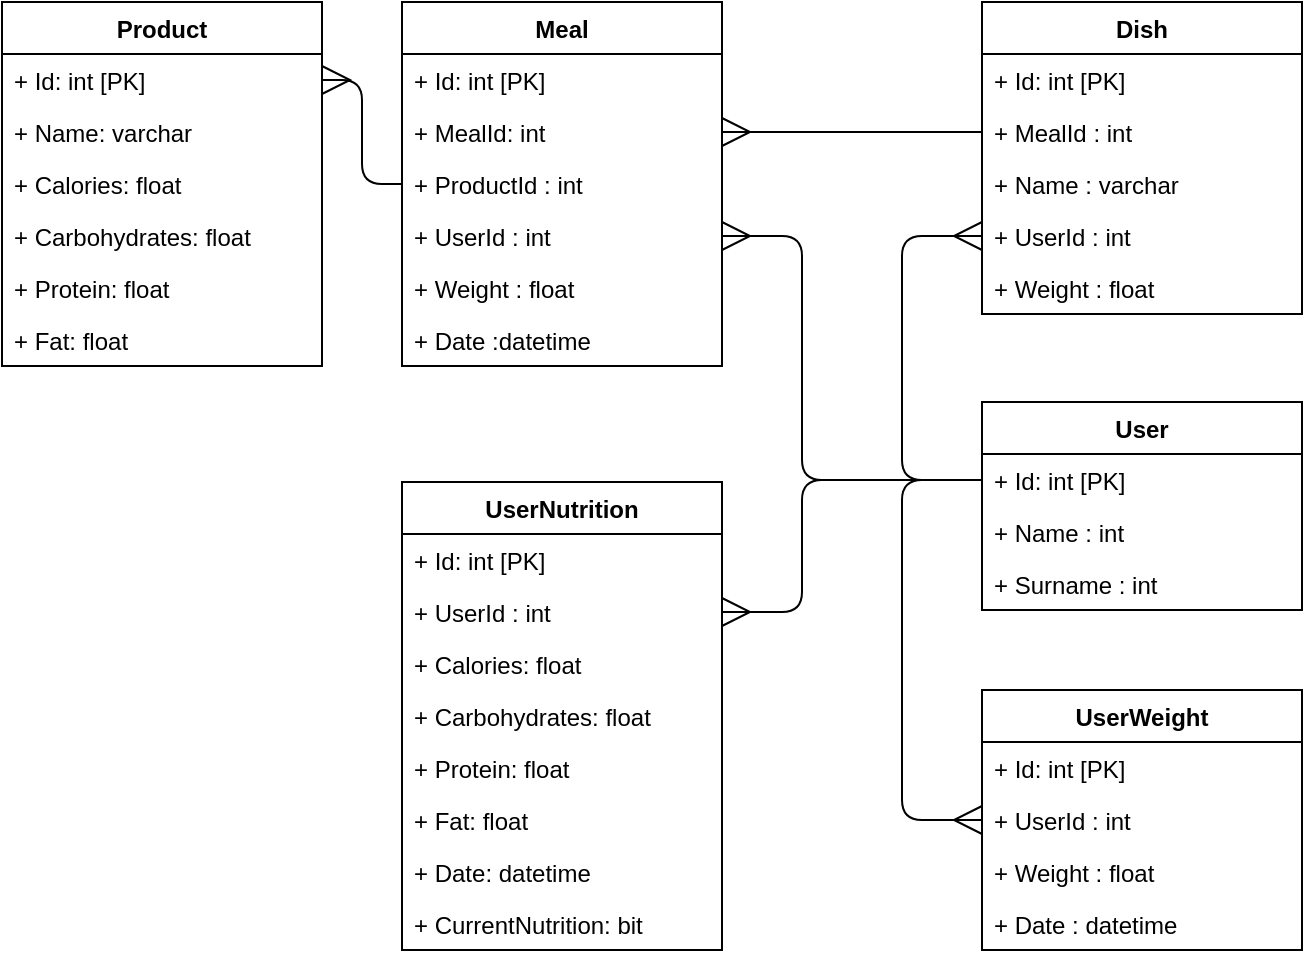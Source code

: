 <mxfile version="13.6.10" type="github">
  <diagram id="C5RBs43oDa-KdzZeNtuy" name="Page-1">
    <mxGraphModel dx="1376" dy="782" grid="1" gridSize="10" guides="1" tooltips="1" connect="1" arrows="1" fold="1" page="1" pageScale="1" pageWidth="827" pageHeight="1169" math="0" shadow="0">
      <root>
        <mxCell id="WIyWlLk6GJQsqaUBKTNV-0" />
        <mxCell id="WIyWlLk6GJQsqaUBKTNV-1" parent="WIyWlLk6GJQsqaUBKTNV-0" />
        <mxCell id="v_-gOQtREwJvKuPBqVTX-77" value="" style="edgeStyle=elbowEdgeStyle;elbow=horizontal;endArrow=ERmany;html=1;entryX=0;entryY=0.5;entryDx=0;entryDy=0;exitX=0;exitY=0.5;exitDx=0;exitDy=0;endFill=0;endSize=12;" edge="1" parent="WIyWlLk6GJQsqaUBKTNV-1" source="v_-gOQtREwJvKuPBqVTX-29" target="v_-gOQtREwJvKuPBqVTX-36">
          <mxGeometry width="50" height="50" relative="1" as="geometry">
            <mxPoint x="560" y="540" as="sourcePoint" />
            <mxPoint x="500" y="650" as="targetPoint" />
            <Array as="points">
              <mxPoint x="520" y="360" />
              <mxPoint x="530" y="360" />
              <mxPoint x="500" y="330" />
              <mxPoint x="510" y="360" />
              <mxPoint x="540" y="410" />
            </Array>
          </mxGeometry>
        </mxCell>
        <mxCell id="v_-gOQtREwJvKuPBqVTX-78" value="" style="edgeStyle=elbowEdgeStyle;elbow=horizontal;endArrow=ERmany;html=1;entryX=1;entryY=0.5;entryDx=0;entryDy=0;exitX=0;exitY=0.5;exitDx=0;exitDy=0;endFill=0;jumpSize=6;endSize=12;" edge="1" parent="WIyWlLk6GJQsqaUBKTNV-1" source="v_-gOQtREwJvKuPBqVTX-29" target="v_-gOQtREwJvKuPBqVTX-61">
          <mxGeometry width="50" height="50" relative="1" as="geometry">
            <mxPoint x="450" y="699" as="sourcePoint" />
            <mxPoint x="530" y="607" as="targetPoint" />
            <Array as="points">
              <mxPoint x="470" y="310" />
            </Array>
          </mxGeometry>
        </mxCell>
        <mxCell id="v_-gOQtREwJvKuPBqVTX-81" value="" style="edgeStyle=elbowEdgeStyle;elbow=horizontal;endArrow=ERmany;html=1;entryX=1;entryY=0.5;entryDx=0;entryDy=0;exitX=0;exitY=0.5;exitDx=0;exitDy=0;endFill=0;endSize=12;" edge="1" parent="WIyWlLk6GJQsqaUBKTNV-1" source="v_-gOQtREwJvKuPBqVTX-27" target="v_-gOQtREwJvKuPBqVTX-1">
          <mxGeometry width="50" height="50" relative="1" as="geometry">
            <mxPoint x="310" y="270" as="sourcePoint" />
            <mxPoint x="230" y="362" as="targetPoint" />
          </mxGeometry>
        </mxCell>
        <mxCell id="v_-gOQtREwJvKuPBqVTX-82" value="" style="edgeStyle=elbowEdgeStyle;elbow=horizontal;endArrow=ERmany;html=1;entryX=1;entryY=0.5;entryDx=0;entryDy=0;exitX=0;exitY=0.5;exitDx=0;exitDy=0;endFill=0;endSize=12;" edge="1" parent="WIyWlLk6GJQsqaUBKTNV-1" source="v_-gOQtREwJvKuPBqVTX-22" target="v_-gOQtREwJvKuPBqVTX-39">
          <mxGeometry width="50" height="50" relative="1" as="geometry">
            <mxPoint x="640" y="442" as="sourcePoint" />
            <mxPoint x="530" y="360.0" as="targetPoint" />
          </mxGeometry>
        </mxCell>
        <mxCell id="v_-gOQtREwJvKuPBqVTX-0" value="Product" style="swimlane;fontStyle=1;align=center;verticalAlign=top;childLayout=stackLayout;horizontal=1;startSize=26;horizontalStack=0;resizeParent=1;resizeParentMax=0;resizeLast=0;collapsible=1;marginBottom=0;" vertex="1" parent="WIyWlLk6GJQsqaUBKTNV-1">
          <mxGeometry x="70" y="40" width="160" height="182" as="geometry" />
        </mxCell>
        <mxCell id="v_-gOQtREwJvKuPBqVTX-1" value="+ Id: int [PK]" style="text;strokeColor=none;fillColor=none;align=left;verticalAlign=top;spacingLeft=4;spacingRight=4;overflow=hidden;rotatable=0;points=[[0,0.5],[1,0.5]];portConstraint=eastwest;" vertex="1" parent="v_-gOQtREwJvKuPBqVTX-0">
          <mxGeometry y="26" width="160" height="26" as="geometry" />
        </mxCell>
        <mxCell id="v_-gOQtREwJvKuPBqVTX-3" value="+ Name: varchar" style="text;strokeColor=none;fillColor=none;align=left;verticalAlign=top;spacingLeft=4;spacingRight=4;overflow=hidden;rotatable=0;points=[[0,0.5],[1,0.5]];portConstraint=eastwest;" vertex="1" parent="v_-gOQtREwJvKuPBqVTX-0">
          <mxGeometry y="52" width="160" height="26" as="geometry" />
        </mxCell>
        <mxCell id="v_-gOQtREwJvKuPBqVTX-6" value="+ Calories: float&#xa;" style="text;strokeColor=none;fillColor=none;align=left;verticalAlign=top;spacingLeft=4;spacingRight=4;overflow=hidden;rotatable=0;points=[[0,0.5],[1,0.5]];portConstraint=eastwest;" vertex="1" parent="v_-gOQtREwJvKuPBqVTX-0">
          <mxGeometry y="78" width="160" height="26" as="geometry" />
        </mxCell>
        <mxCell id="v_-gOQtREwJvKuPBqVTX-9" value="+ Carbohydrates: float&#xa;" style="text;strokeColor=none;fillColor=none;align=left;verticalAlign=top;spacingLeft=4;spacingRight=4;overflow=hidden;rotatable=0;points=[[0,0.5],[1,0.5]];portConstraint=eastwest;" vertex="1" parent="v_-gOQtREwJvKuPBqVTX-0">
          <mxGeometry y="104" width="160" height="26" as="geometry" />
        </mxCell>
        <mxCell id="v_-gOQtREwJvKuPBqVTX-10" value="+ Protein: float&#xa;" style="text;strokeColor=none;fillColor=none;align=left;verticalAlign=top;spacingLeft=4;spacingRight=4;overflow=hidden;rotatable=0;points=[[0,0.5],[1,0.5]];portConstraint=eastwest;" vertex="1" parent="v_-gOQtREwJvKuPBqVTX-0">
          <mxGeometry y="130" width="160" height="26" as="geometry" />
        </mxCell>
        <mxCell id="v_-gOQtREwJvKuPBqVTX-11" value="+ Fat: float&#xa;" style="text;strokeColor=none;fillColor=none;align=left;verticalAlign=top;spacingLeft=4;spacingRight=4;overflow=hidden;rotatable=0;points=[[0,0.5],[1,0.5]];portConstraint=eastwest;" vertex="1" parent="v_-gOQtREwJvKuPBqVTX-0">
          <mxGeometry y="156" width="160" height="26" as="geometry" />
        </mxCell>
        <mxCell id="v_-gOQtREwJvKuPBqVTX-84" value="" style="edgeStyle=elbowEdgeStyle;elbow=horizontal;endArrow=ERmany;html=1;entryX=1;entryY=0.5;entryDx=0;entryDy=0;exitX=0;exitY=0.5;exitDx=0;exitDy=0;endFill=0;jumpSize=6;endSize=12;" edge="1" parent="WIyWlLk6GJQsqaUBKTNV-1" source="v_-gOQtREwJvKuPBqVTX-29" target="v_-gOQtREwJvKuPBqVTX-83">
          <mxGeometry width="50" height="50" relative="1" as="geometry">
            <mxPoint x="570" y="329" as="sourcePoint" />
            <mxPoint x="490" y="365" as="targetPoint" />
            <Array as="points">
              <mxPoint x="470" y="210" />
            </Array>
          </mxGeometry>
        </mxCell>
        <mxCell id="v_-gOQtREwJvKuPBqVTX-85" value="" style="edgeStyle=elbowEdgeStyle;elbow=horizontal;endArrow=ERmany;html=1;exitX=0;exitY=0.5;exitDx=0;exitDy=0;endFill=0;jumpSize=6;endSize=12;entryX=0;entryY=0.5;entryDx=0;entryDy=0;" edge="1" parent="WIyWlLk6GJQsqaUBKTNV-1" source="v_-gOQtREwJvKuPBqVTX-29" target="v_-gOQtREwJvKuPBqVTX-86">
          <mxGeometry width="50" height="50" relative="1" as="geometry">
            <mxPoint x="570" y="279" as="sourcePoint" />
            <mxPoint x="530" y="130" as="targetPoint" />
            <Array as="points">
              <mxPoint x="520" y="220" />
              <mxPoint x="500" y="210" />
              <mxPoint x="510" y="210" />
              <mxPoint x="540" y="210" />
            </Array>
          </mxGeometry>
        </mxCell>
        <mxCell id="v_-gOQtREwJvKuPBqVTX-12" value="Meal" style="swimlane;fontStyle=1;align=center;verticalAlign=top;childLayout=stackLayout;horizontal=1;startSize=26;horizontalStack=0;resizeParent=1;resizeParentMax=0;resizeLast=0;collapsible=1;marginBottom=0;" vertex="1" parent="WIyWlLk6GJQsqaUBKTNV-1">
          <mxGeometry x="270" y="40" width="160" height="182" as="geometry" />
        </mxCell>
        <mxCell id="v_-gOQtREwJvKuPBqVTX-13" value="+ Id: int [PK]" style="text;strokeColor=none;fillColor=none;align=left;verticalAlign=top;spacingLeft=4;spacingRight=4;overflow=hidden;rotatable=0;points=[[0,0.5],[1,0.5]];portConstraint=eastwest;" vertex="1" parent="v_-gOQtREwJvKuPBqVTX-12">
          <mxGeometry y="26" width="160" height="26" as="geometry" />
        </mxCell>
        <mxCell id="v_-gOQtREwJvKuPBqVTX-39" value="+ MealId: int" style="text;strokeColor=none;fillColor=none;align=left;verticalAlign=top;spacingLeft=4;spacingRight=4;overflow=hidden;rotatable=0;points=[[0,0.5],[1,0.5]];portConstraint=eastwest;" vertex="1" parent="v_-gOQtREwJvKuPBqVTX-12">
          <mxGeometry y="52" width="160" height="26" as="geometry" />
        </mxCell>
        <mxCell id="v_-gOQtREwJvKuPBqVTX-27" value="+ ProductId : int&#xa;" style="text;strokeColor=none;fillColor=none;align=left;verticalAlign=top;spacingLeft=4;spacingRight=4;overflow=hidden;rotatable=0;points=[[0,0.5],[1,0.5]];portConstraint=eastwest;" vertex="1" parent="v_-gOQtREwJvKuPBqVTX-12">
          <mxGeometry y="78" width="160" height="26" as="geometry" />
        </mxCell>
        <mxCell id="v_-gOQtREwJvKuPBqVTX-83" value="+ UserId : int&#xa;" style="text;strokeColor=none;fillColor=none;align=left;verticalAlign=top;spacingLeft=4;spacingRight=4;overflow=hidden;rotatable=0;points=[[0,0.5],[1,0.5]];portConstraint=eastwest;" vertex="1" parent="v_-gOQtREwJvKuPBqVTX-12">
          <mxGeometry y="104" width="160" height="26" as="geometry" />
        </mxCell>
        <mxCell id="v_-gOQtREwJvKuPBqVTX-16" value="+ Weight : float&#xa;" style="text;strokeColor=none;fillColor=none;align=left;verticalAlign=top;spacingLeft=4;spacingRight=4;overflow=hidden;rotatable=0;points=[[0,0.5],[1,0.5]];portConstraint=eastwest;" vertex="1" parent="v_-gOQtREwJvKuPBqVTX-12">
          <mxGeometry y="130" width="160" height="26" as="geometry" />
        </mxCell>
        <mxCell id="v_-gOQtREwJvKuPBqVTX-19" value="+ Date :datetime&#xa;" style="text;strokeColor=none;fillColor=none;align=left;verticalAlign=top;spacingLeft=4;spacingRight=4;overflow=hidden;rotatable=0;points=[[0,0.5],[1,0.5]];portConstraint=eastwest;" vertex="1" parent="v_-gOQtREwJvKuPBqVTX-12">
          <mxGeometry y="156" width="160" height="26" as="geometry" />
        </mxCell>
        <mxCell id="v_-gOQtREwJvKuPBqVTX-57" value="UserNutrition" style="swimlane;fontStyle=1;align=center;verticalAlign=top;childLayout=stackLayout;horizontal=1;startSize=26;horizontalStack=0;resizeParent=1;resizeParentMax=0;resizeLast=0;collapsible=1;marginBottom=0;" vertex="1" parent="WIyWlLk6GJQsqaUBKTNV-1">
          <mxGeometry x="270" y="280" width="160" height="234" as="geometry">
            <mxRectangle x="520" y="720" width="110" height="26" as="alternateBounds" />
          </mxGeometry>
        </mxCell>
        <mxCell id="v_-gOQtREwJvKuPBqVTX-58" value="+ Id: int [PK]" style="text;strokeColor=none;fillColor=none;align=left;verticalAlign=top;spacingLeft=4;spacingRight=4;overflow=hidden;rotatable=0;points=[[0,0.5],[1,0.5]];portConstraint=eastwest;" vertex="1" parent="v_-gOQtREwJvKuPBqVTX-57">
          <mxGeometry y="26" width="160" height="26" as="geometry" />
        </mxCell>
        <mxCell id="v_-gOQtREwJvKuPBqVTX-61" value="+ UserId : int&#xa;" style="text;strokeColor=none;fillColor=none;align=left;verticalAlign=top;spacingLeft=4;spacingRight=4;overflow=hidden;rotatable=0;points=[[0,0.5],[1,0.5]];portConstraint=eastwest;" vertex="1" parent="v_-gOQtREwJvKuPBqVTX-57">
          <mxGeometry y="52" width="160" height="26" as="geometry" />
        </mxCell>
        <mxCell id="v_-gOQtREwJvKuPBqVTX-62" value="+ Calories: float&#xa;" style="text;strokeColor=none;fillColor=none;align=left;verticalAlign=top;spacingLeft=4;spacingRight=4;overflow=hidden;rotatable=0;points=[[0,0.5],[1,0.5]];portConstraint=eastwest;" vertex="1" parent="v_-gOQtREwJvKuPBqVTX-57">
          <mxGeometry y="78" width="160" height="26" as="geometry" />
        </mxCell>
        <mxCell id="v_-gOQtREwJvKuPBqVTX-63" value="+ Carbohydrates: float&#xa;" style="text;strokeColor=none;fillColor=none;align=left;verticalAlign=top;spacingLeft=4;spacingRight=4;overflow=hidden;rotatable=0;points=[[0,0.5],[1,0.5]];portConstraint=eastwest;" vertex="1" parent="v_-gOQtREwJvKuPBqVTX-57">
          <mxGeometry y="104" width="160" height="26" as="geometry" />
        </mxCell>
        <mxCell id="v_-gOQtREwJvKuPBqVTX-64" value="+ Protein: float&#xa;" style="text;strokeColor=none;fillColor=none;align=left;verticalAlign=top;spacingLeft=4;spacingRight=4;overflow=hidden;rotatable=0;points=[[0,0.5],[1,0.5]];portConstraint=eastwest;" vertex="1" parent="v_-gOQtREwJvKuPBqVTX-57">
          <mxGeometry y="130" width="160" height="26" as="geometry" />
        </mxCell>
        <mxCell id="v_-gOQtREwJvKuPBqVTX-65" value="+ Fat: float&#xa;" style="text;strokeColor=none;fillColor=none;align=left;verticalAlign=top;spacingLeft=4;spacingRight=4;overflow=hidden;rotatable=0;points=[[0,0.5],[1,0.5]];portConstraint=eastwest;" vertex="1" parent="v_-gOQtREwJvKuPBqVTX-57">
          <mxGeometry y="156" width="160" height="26" as="geometry" />
        </mxCell>
        <mxCell id="v_-gOQtREwJvKuPBqVTX-66" value="+ Date: datetime&#xa;" style="text;strokeColor=none;fillColor=none;align=left;verticalAlign=top;spacingLeft=4;spacingRight=4;overflow=hidden;rotatable=0;points=[[0,0.5],[1,0.5]];portConstraint=eastwest;" vertex="1" parent="v_-gOQtREwJvKuPBqVTX-57">
          <mxGeometry y="182" width="160" height="26" as="geometry" />
        </mxCell>
        <mxCell id="v_-gOQtREwJvKuPBqVTX-67" value="+ CurrentNutrition: bit&#xa;" style="text;strokeColor=none;fillColor=none;align=left;verticalAlign=top;spacingLeft=4;spacingRight=4;overflow=hidden;rotatable=0;points=[[0,0.5],[1,0.5]];portConstraint=eastwest;" vertex="1" parent="v_-gOQtREwJvKuPBqVTX-57">
          <mxGeometry y="208" width="160" height="26" as="geometry" />
        </mxCell>
        <mxCell id="v_-gOQtREwJvKuPBqVTX-20" value="Dish" style="swimlane;fontStyle=1;align=center;verticalAlign=top;childLayout=stackLayout;horizontal=1;startSize=26;horizontalStack=0;resizeParent=1;resizeParentMax=0;resizeLast=0;collapsible=1;marginBottom=0;" vertex="1" parent="WIyWlLk6GJQsqaUBKTNV-1">
          <mxGeometry x="560" y="40" width="160" height="156" as="geometry" />
        </mxCell>
        <mxCell id="v_-gOQtREwJvKuPBqVTX-21" value="+ Id: int [PK]" style="text;strokeColor=none;fillColor=none;align=left;verticalAlign=top;spacingLeft=4;spacingRight=4;overflow=hidden;rotatable=0;points=[[0,0.5],[1,0.5]];portConstraint=eastwest;" vertex="1" parent="v_-gOQtREwJvKuPBqVTX-20">
          <mxGeometry y="26" width="160" height="26" as="geometry" />
        </mxCell>
        <mxCell id="v_-gOQtREwJvKuPBqVTX-22" value="+ MealId : int&#xa;" style="text;strokeColor=none;fillColor=none;align=left;verticalAlign=top;spacingLeft=4;spacingRight=4;overflow=hidden;rotatable=0;points=[[0,0.5],[1,0.5]];portConstraint=eastwest;" vertex="1" parent="v_-gOQtREwJvKuPBqVTX-20">
          <mxGeometry y="52" width="160" height="26" as="geometry" />
        </mxCell>
        <mxCell id="v_-gOQtREwJvKuPBqVTX-23" value="+ Name : varchar&#xa;" style="text;strokeColor=none;fillColor=none;align=left;verticalAlign=top;spacingLeft=4;spacingRight=4;overflow=hidden;rotatable=0;points=[[0,0.5],[1,0.5]];portConstraint=eastwest;" vertex="1" parent="v_-gOQtREwJvKuPBqVTX-20">
          <mxGeometry y="78" width="160" height="26" as="geometry" />
        </mxCell>
        <mxCell id="v_-gOQtREwJvKuPBqVTX-86" value="+ UserId : int&#xa;" style="text;strokeColor=none;fillColor=none;align=left;verticalAlign=top;spacingLeft=4;spacingRight=4;overflow=hidden;rotatable=0;points=[[0,0.5],[1,0.5]];portConstraint=eastwest;" vertex="1" parent="v_-gOQtREwJvKuPBqVTX-20">
          <mxGeometry y="104" width="160" height="26" as="geometry" />
        </mxCell>
        <mxCell id="v_-gOQtREwJvKuPBqVTX-24" value="+ Weight : float&#xa;" style="text;strokeColor=none;fillColor=none;align=left;verticalAlign=top;spacingLeft=4;spacingRight=4;overflow=hidden;rotatable=0;points=[[0,0.5],[1,0.5]];portConstraint=eastwest;" vertex="1" parent="v_-gOQtREwJvKuPBqVTX-20">
          <mxGeometry y="130" width="160" height="26" as="geometry" />
        </mxCell>
        <mxCell id="v_-gOQtREwJvKuPBqVTX-34" value="UserWeight" style="swimlane;fontStyle=1;align=center;verticalAlign=top;childLayout=stackLayout;horizontal=1;startSize=26;horizontalStack=0;resizeParent=1;resizeParentMax=0;resizeLast=0;collapsible=1;marginBottom=0;" vertex="1" parent="WIyWlLk6GJQsqaUBKTNV-1">
          <mxGeometry x="560" y="384" width="160" height="130" as="geometry">
            <mxRectangle x="520" y="558" width="100" height="26" as="alternateBounds" />
          </mxGeometry>
        </mxCell>
        <mxCell id="v_-gOQtREwJvKuPBqVTX-35" value="+ Id: int [PK]" style="text;strokeColor=none;fillColor=none;align=left;verticalAlign=top;spacingLeft=4;spacingRight=4;overflow=hidden;rotatable=0;points=[[0,0.5],[1,0.5]];portConstraint=eastwest;" vertex="1" parent="v_-gOQtREwJvKuPBqVTX-34">
          <mxGeometry y="26" width="160" height="26" as="geometry" />
        </mxCell>
        <mxCell id="v_-gOQtREwJvKuPBqVTX-36" value="+ UserId : int&#xa;" style="text;strokeColor=none;fillColor=none;align=left;verticalAlign=top;spacingLeft=4;spacingRight=4;overflow=hidden;rotatable=0;points=[[0,0.5],[1,0.5]];portConstraint=eastwest;" vertex="1" parent="v_-gOQtREwJvKuPBqVTX-34">
          <mxGeometry y="52" width="160" height="26" as="geometry" />
        </mxCell>
        <mxCell id="v_-gOQtREwJvKuPBqVTX-37" value="+ Weight : float&#xa;&#xa;" style="text;strokeColor=none;fillColor=none;align=left;verticalAlign=top;spacingLeft=4;spacingRight=4;overflow=hidden;rotatable=0;points=[[0,0.5],[1,0.5]];portConstraint=eastwest;" vertex="1" parent="v_-gOQtREwJvKuPBqVTX-34">
          <mxGeometry y="78" width="160" height="26" as="geometry" />
        </mxCell>
        <mxCell id="v_-gOQtREwJvKuPBqVTX-38" value="+ Date : datetime&#xa;&#xa;&#xa;" style="text;strokeColor=none;fillColor=none;align=left;verticalAlign=top;spacingLeft=4;spacingRight=4;overflow=hidden;rotatable=0;points=[[0,0.5],[1,0.5]];portConstraint=eastwest;" vertex="1" parent="v_-gOQtREwJvKuPBqVTX-34">
          <mxGeometry y="104" width="160" height="26" as="geometry" />
        </mxCell>
        <mxCell id="v_-gOQtREwJvKuPBqVTX-28" value="User" style="swimlane;fontStyle=1;align=center;verticalAlign=top;childLayout=stackLayout;horizontal=1;startSize=26;horizontalStack=0;resizeParent=1;resizeParentMax=0;resizeLast=0;collapsible=1;marginBottom=0;" vertex="1" parent="WIyWlLk6GJQsqaUBKTNV-1">
          <mxGeometry x="560" y="240" width="160" height="104" as="geometry">
            <mxRectangle x="280" y="650" width="60" height="26" as="alternateBounds" />
          </mxGeometry>
        </mxCell>
        <mxCell id="v_-gOQtREwJvKuPBqVTX-29" value="+ Id: int [PK]" style="text;strokeColor=none;fillColor=none;align=left;verticalAlign=top;spacingLeft=4;spacingRight=4;overflow=hidden;rotatable=0;points=[[0,0.5],[1,0.5]];portConstraint=eastwest;" vertex="1" parent="v_-gOQtREwJvKuPBqVTX-28">
          <mxGeometry y="26" width="160" height="26" as="geometry" />
        </mxCell>
        <mxCell id="v_-gOQtREwJvKuPBqVTX-30" value="+ Name : int&#xa;" style="text;strokeColor=none;fillColor=none;align=left;verticalAlign=top;spacingLeft=4;spacingRight=4;overflow=hidden;rotatable=0;points=[[0,0.5],[1,0.5]];portConstraint=eastwest;" vertex="1" parent="v_-gOQtREwJvKuPBqVTX-28">
          <mxGeometry y="52" width="160" height="26" as="geometry" />
        </mxCell>
        <mxCell id="v_-gOQtREwJvKuPBqVTX-40" value="+ Surname : int&#xa;" style="text;strokeColor=none;fillColor=none;align=left;verticalAlign=top;spacingLeft=4;spacingRight=4;overflow=hidden;rotatable=0;points=[[0,0.5],[1,0.5]];portConstraint=eastwest;" vertex="1" parent="v_-gOQtREwJvKuPBqVTX-28">
          <mxGeometry y="78" width="160" height="26" as="geometry" />
        </mxCell>
      </root>
    </mxGraphModel>
  </diagram>
</mxfile>
